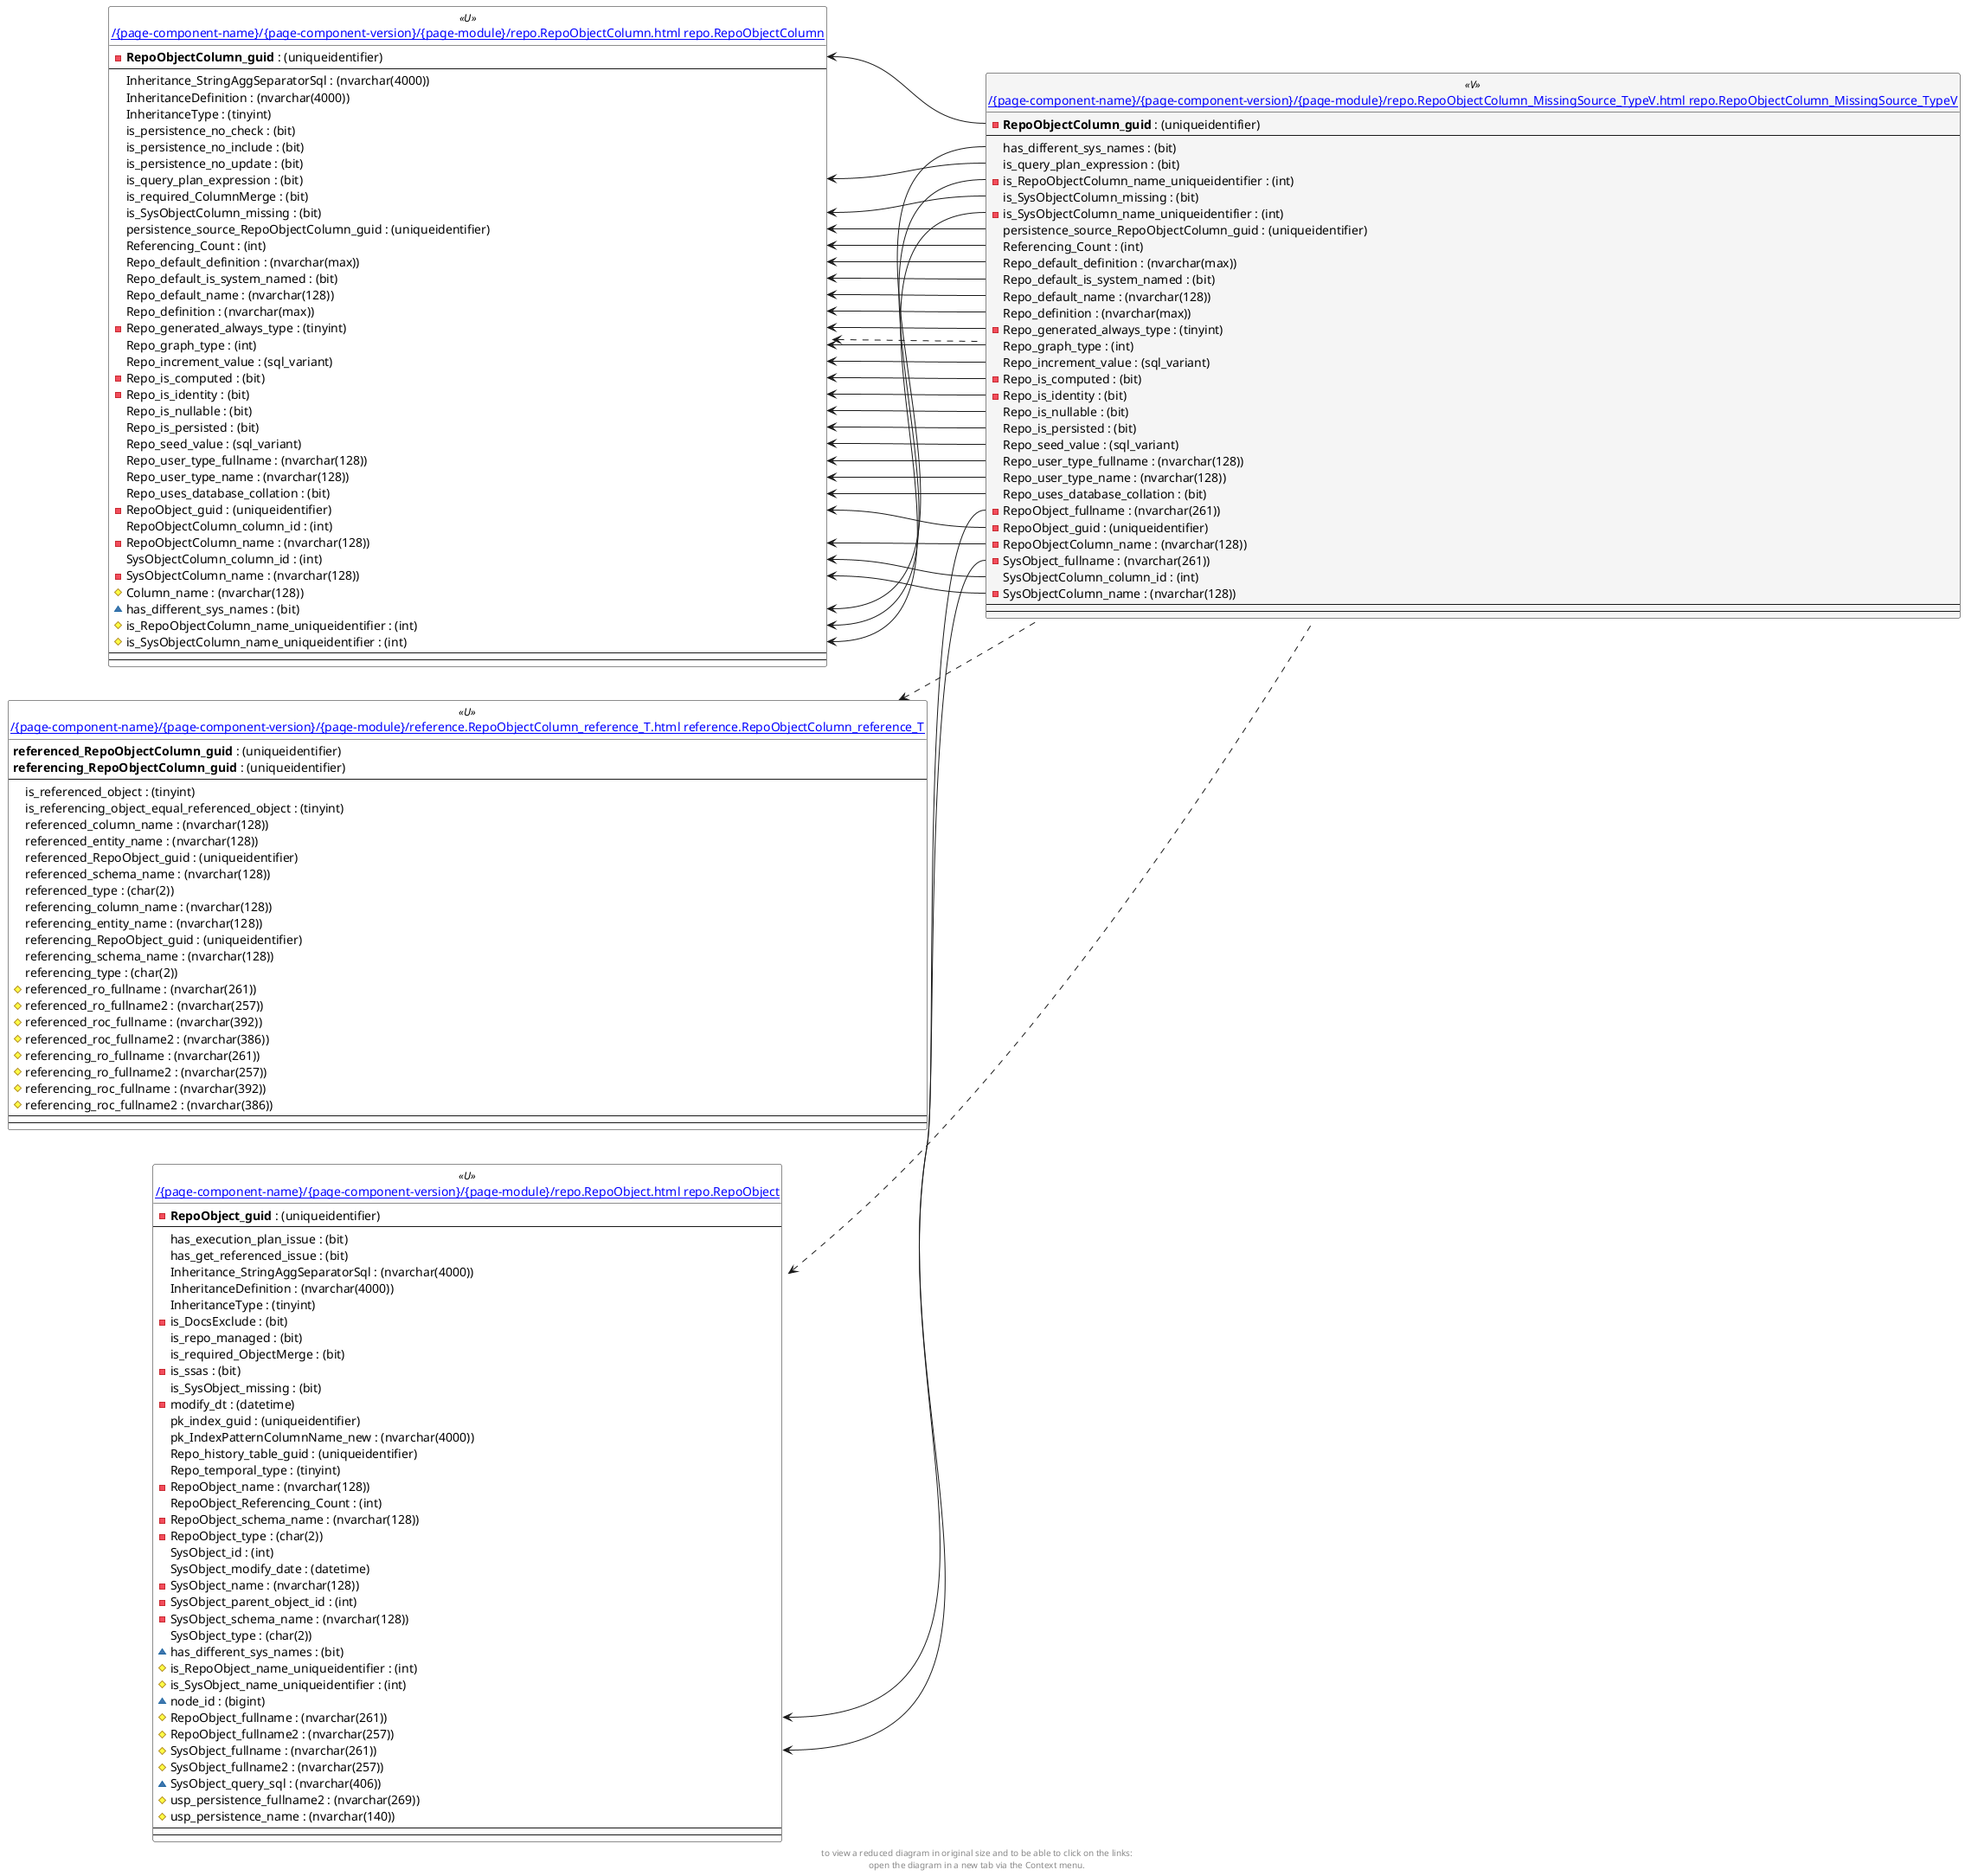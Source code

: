 @startuml
left to right direction
'top to bottom direction
hide circle
'avoide "." issues:
set namespaceSeparator none


skinparam class {
  BackgroundColor White
  BackgroundColor<<FN>> Yellow
  BackgroundColor<<FS>> Yellow
  BackgroundColor<<FT>> LightGray
  BackgroundColor<<IF>> Yellow
  BackgroundColor<<IS>> Yellow
  BackgroundColor<<P>> Aqua
  BackgroundColor<<PC>> Aqua
  BackgroundColor<<SN>> Yellow
  BackgroundColor<<SO>> SlateBlue
  BackgroundColor<<TF>> LightGray
  BackgroundColor<<TR>> Tomato
  BackgroundColor<<U>> White
  BackgroundColor<<V>> WhiteSmoke
  BackgroundColor<<X>> Aqua
}


entity "[[{site-url}/{page-component-name}/{page-component-version}/{page-module}/reference.RepoObjectColumn_reference_T.html reference.RepoObjectColumn_reference_T]]" as reference.RepoObjectColumn_reference_T << U >> {
  **referenced_RepoObjectColumn_guid** : (uniqueidentifier)
  **referencing_RepoObjectColumn_guid** : (uniqueidentifier)
  --
  is_referenced_object : (tinyint)
  is_referencing_object_equal_referenced_object : (tinyint)
  referenced_column_name : (nvarchar(128))
  referenced_entity_name : (nvarchar(128))
  referenced_RepoObject_guid : (uniqueidentifier)
  referenced_schema_name : (nvarchar(128))
  referenced_type : (char(2))
  referencing_column_name : (nvarchar(128))
  referencing_entity_name : (nvarchar(128))
  referencing_RepoObject_guid : (uniqueidentifier)
  referencing_schema_name : (nvarchar(128))
  referencing_type : (char(2))
  # referenced_ro_fullname : (nvarchar(261))
  # referenced_ro_fullname2 : (nvarchar(257))
  # referenced_roc_fullname : (nvarchar(392))
  # referenced_roc_fullname2 : (nvarchar(386))
  # referencing_ro_fullname : (nvarchar(261))
  # referencing_ro_fullname2 : (nvarchar(257))
  # referencing_roc_fullname : (nvarchar(392))
  # referencing_roc_fullname2 : (nvarchar(386))
  --
  --
}

entity "[[{site-url}/{page-component-name}/{page-component-version}/{page-module}/repo.RepoObject.html repo.RepoObject]]" as repo.RepoObject << U >> {
  - **RepoObject_guid** : (uniqueidentifier)
  --
  has_execution_plan_issue : (bit)
  has_get_referenced_issue : (bit)
  Inheritance_StringAggSeparatorSql : (nvarchar(4000))
  InheritanceDefinition : (nvarchar(4000))
  InheritanceType : (tinyint)
  - is_DocsExclude : (bit)
  is_repo_managed : (bit)
  is_required_ObjectMerge : (bit)
  - is_ssas : (bit)
  is_SysObject_missing : (bit)
  - modify_dt : (datetime)
  pk_index_guid : (uniqueidentifier)
  pk_IndexPatternColumnName_new : (nvarchar(4000))
  Repo_history_table_guid : (uniqueidentifier)
  Repo_temporal_type : (tinyint)
  - RepoObject_name : (nvarchar(128))
  RepoObject_Referencing_Count : (int)
  - RepoObject_schema_name : (nvarchar(128))
  - RepoObject_type : (char(2))
  SysObject_id : (int)
  SysObject_modify_date : (datetime)
  - SysObject_name : (nvarchar(128))
  - SysObject_parent_object_id : (int)
  - SysObject_schema_name : (nvarchar(128))
  SysObject_type : (char(2))
  ~ has_different_sys_names : (bit)
  # is_RepoObject_name_uniqueidentifier : (int)
  # is_SysObject_name_uniqueidentifier : (int)
  ~ node_id : (bigint)
  # RepoObject_fullname : (nvarchar(261))
  # RepoObject_fullname2 : (nvarchar(257))
  # SysObject_fullname : (nvarchar(261))
  # SysObject_fullname2 : (nvarchar(257))
  ~ SysObject_query_sql : (nvarchar(406))
  # usp_persistence_fullname2 : (nvarchar(269))
  # usp_persistence_name : (nvarchar(140))
  --
  --
}

entity "[[{site-url}/{page-component-name}/{page-component-version}/{page-module}/repo.RepoObjectColumn.html repo.RepoObjectColumn]]" as repo.RepoObjectColumn << U >> {
  - **RepoObjectColumn_guid** : (uniqueidentifier)
  --
  Inheritance_StringAggSeparatorSql : (nvarchar(4000))
  InheritanceDefinition : (nvarchar(4000))
  InheritanceType : (tinyint)
  is_persistence_no_check : (bit)
  is_persistence_no_include : (bit)
  is_persistence_no_update : (bit)
  is_query_plan_expression : (bit)
  is_required_ColumnMerge : (bit)
  is_SysObjectColumn_missing : (bit)
  persistence_source_RepoObjectColumn_guid : (uniqueidentifier)
  Referencing_Count : (int)
  Repo_default_definition : (nvarchar(max))
  Repo_default_is_system_named : (bit)
  Repo_default_name : (nvarchar(128))
  Repo_definition : (nvarchar(max))
  - Repo_generated_always_type : (tinyint)
  Repo_graph_type : (int)
  Repo_increment_value : (sql_variant)
  - Repo_is_computed : (bit)
  - Repo_is_identity : (bit)
  Repo_is_nullable : (bit)
  Repo_is_persisted : (bit)
  Repo_seed_value : (sql_variant)
  Repo_user_type_fullname : (nvarchar(128))
  Repo_user_type_name : (nvarchar(128))
  Repo_uses_database_collation : (bit)
  - RepoObject_guid : (uniqueidentifier)
  RepoObjectColumn_column_id : (int)
  - RepoObjectColumn_name : (nvarchar(128))
  SysObjectColumn_column_id : (int)
  - SysObjectColumn_name : (nvarchar(128))
  # Column_name : (nvarchar(128))
  ~ has_different_sys_names : (bit)
  # is_RepoObjectColumn_name_uniqueidentifier : (int)
  # is_SysObjectColumn_name_uniqueidentifier : (int)
  --
  --
}

entity "[[{site-url}/{page-component-name}/{page-component-version}/{page-module}/repo.RepoObjectColumn_MissingSource_TypeV.html repo.RepoObjectColumn_MissingSource_TypeV]]" as repo.RepoObjectColumn_MissingSource_TypeV << V >> {
  - **RepoObjectColumn_guid** : (uniqueidentifier)
  --
  has_different_sys_names : (bit)
  is_query_plan_expression : (bit)
  - is_RepoObjectColumn_name_uniqueidentifier : (int)
  is_SysObjectColumn_missing : (bit)
  - is_SysObjectColumn_name_uniqueidentifier : (int)
  persistence_source_RepoObjectColumn_guid : (uniqueidentifier)
  Referencing_Count : (int)
  Repo_default_definition : (nvarchar(max))
  Repo_default_is_system_named : (bit)
  Repo_default_name : (nvarchar(128))
  Repo_definition : (nvarchar(max))
  - Repo_generated_always_type : (tinyint)
  Repo_graph_type : (int)
  Repo_increment_value : (sql_variant)
  - Repo_is_computed : (bit)
  - Repo_is_identity : (bit)
  Repo_is_nullable : (bit)
  Repo_is_persisted : (bit)
  Repo_seed_value : (sql_variant)
  Repo_user_type_fullname : (nvarchar(128))
  Repo_user_type_name : (nvarchar(128))
  Repo_uses_database_collation : (bit)
  - RepoObject_fullname : (nvarchar(261))
  - RepoObject_guid : (uniqueidentifier)
  - RepoObjectColumn_name : (nvarchar(128))
  - SysObject_fullname : (nvarchar(261))
  SysObjectColumn_column_id : (int)
  - SysObjectColumn_name : (nvarchar(128))
  --
  --
}

reference.RepoObjectColumn_reference_T <.. repo.RepoObjectColumn_MissingSource_TypeV
repo.RepoObject <.. repo.RepoObjectColumn_MissingSource_TypeV
repo.RepoObjectColumn <.. repo.RepoObjectColumn_MissingSource_TypeV
repo.RepoObject::RepoObject_fullname <-- repo.RepoObjectColumn_MissingSource_TypeV::RepoObject_fullname
repo.RepoObject::SysObject_fullname <-- repo.RepoObjectColumn_MissingSource_TypeV::SysObject_fullname
repo.RepoObjectColumn::has_different_sys_names <-- repo.RepoObjectColumn_MissingSource_TypeV::has_different_sys_names
repo.RepoObjectColumn::is_query_plan_expression <-- repo.RepoObjectColumn_MissingSource_TypeV::is_query_plan_expression
repo.RepoObjectColumn::is_RepoObjectColumn_name_uniqueidentifier <-- repo.RepoObjectColumn_MissingSource_TypeV::is_RepoObjectColumn_name_uniqueidentifier
repo.RepoObjectColumn::is_SysObjectColumn_missing <-- repo.RepoObjectColumn_MissingSource_TypeV::is_SysObjectColumn_missing
repo.RepoObjectColumn::is_SysObjectColumn_name_uniqueidentifier <-- repo.RepoObjectColumn_MissingSource_TypeV::is_SysObjectColumn_name_uniqueidentifier
repo.RepoObjectColumn::persistence_source_RepoObjectColumn_guid <-- repo.RepoObjectColumn_MissingSource_TypeV::persistence_source_RepoObjectColumn_guid
repo.RepoObjectColumn::Referencing_Count <-- repo.RepoObjectColumn_MissingSource_TypeV::Referencing_Count
repo.RepoObjectColumn::Repo_default_definition <-- repo.RepoObjectColumn_MissingSource_TypeV::Repo_default_definition
repo.RepoObjectColumn::Repo_default_is_system_named <-- repo.RepoObjectColumn_MissingSource_TypeV::Repo_default_is_system_named
repo.RepoObjectColumn::Repo_default_name <-- repo.RepoObjectColumn_MissingSource_TypeV::Repo_default_name
repo.RepoObjectColumn::Repo_definition <-- repo.RepoObjectColumn_MissingSource_TypeV::Repo_definition
repo.RepoObjectColumn::Repo_generated_always_type <-- repo.RepoObjectColumn_MissingSource_TypeV::Repo_generated_always_type
repo.RepoObjectColumn::Repo_graph_type <-- repo.RepoObjectColumn_MissingSource_TypeV::Repo_graph_type
repo.RepoObjectColumn::Repo_increment_value <-- repo.RepoObjectColumn_MissingSource_TypeV::Repo_increment_value
repo.RepoObjectColumn::Repo_is_computed <-- repo.RepoObjectColumn_MissingSource_TypeV::Repo_is_computed
repo.RepoObjectColumn::Repo_is_identity <-- repo.RepoObjectColumn_MissingSource_TypeV::Repo_is_identity
repo.RepoObjectColumn::Repo_is_nullable <-- repo.RepoObjectColumn_MissingSource_TypeV::Repo_is_nullable
repo.RepoObjectColumn::Repo_is_persisted <-- repo.RepoObjectColumn_MissingSource_TypeV::Repo_is_persisted
repo.RepoObjectColumn::Repo_seed_value <-- repo.RepoObjectColumn_MissingSource_TypeV::Repo_seed_value
repo.RepoObjectColumn::Repo_user_type_fullname <-- repo.RepoObjectColumn_MissingSource_TypeV::Repo_user_type_fullname
repo.RepoObjectColumn::Repo_user_type_name <-- repo.RepoObjectColumn_MissingSource_TypeV::Repo_user_type_name
repo.RepoObjectColumn::Repo_uses_database_collation <-- repo.RepoObjectColumn_MissingSource_TypeV::Repo_uses_database_collation
repo.RepoObjectColumn::RepoObject_guid <-- repo.RepoObjectColumn_MissingSource_TypeV::RepoObject_guid
repo.RepoObjectColumn::RepoObjectColumn_guid <-- repo.RepoObjectColumn_MissingSource_TypeV::RepoObjectColumn_guid
repo.RepoObjectColumn::RepoObjectColumn_name <-- repo.RepoObjectColumn_MissingSource_TypeV::RepoObjectColumn_name
repo.RepoObjectColumn::SysObjectColumn_column_id <-- repo.RepoObjectColumn_MissingSource_TypeV::SysObjectColumn_column_id
repo.RepoObjectColumn::SysObjectColumn_name <-- repo.RepoObjectColumn_MissingSource_TypeV::SysObjectColumn_name
footer
to view a reduced diagram in original size and to be able to click on the links:
open the diagram in a new tab via the Context menu.
end footer

@enduml

